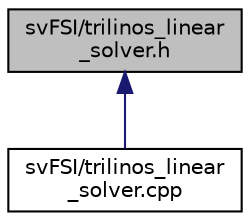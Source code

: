 digraph "svFSI/trilinos_linear_solver.h"
{
 // LATEX_PDF_SIZE
  edge [fontname="Helvetica",fontsize="10",labelfontname="Helvetica",labelfontsize="10"];
  node [fontname="Helvetica",fontsize="10",shape=record];
  Node1 [label="svFSI/trilinos_linear\l_solver.h",height=0.2,width=0.4,color="black", fillcolor="grey75", style="filled", fontcolor="black",tooltip="wrap Trilinos solver functions"];
  Node1 -> Node2 [dir="back",color="midnightblue",fontsize="10",style="solid",fontname="Helvetica"];
  Node2 [label="svFSI/trilinos_linear\l_solver.cpp",height=0.2,width=0.4,color="black", fillcolor="white", style="filled",URL="$trilinos__linear__solver_8cpp.html",tooltip="wrap Trilinos solver functions"];
}
